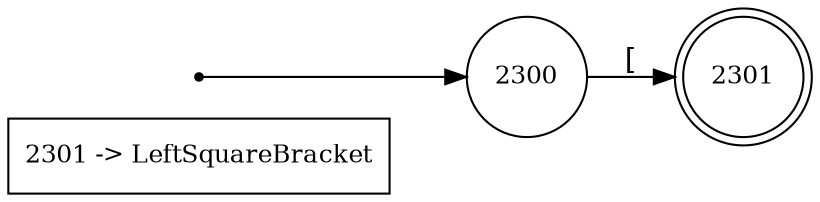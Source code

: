 digraph finite_state_machine {
	rankdir=LR;
	size="8,5"

	node [shape = rectangle, label="2301 -> LeftSquareBracket", fontsize=12] token2301;

	node [shape = circle, label="2300", fontsize=12, color=black] 2300;
	node [shape = doublecircle, label="2301", fontsize=12, color=black] 2301;

	node [shape = point, color=black] q0;
	q0	->	2300;

	2300	->	2301	[ label = "[" ];
}
